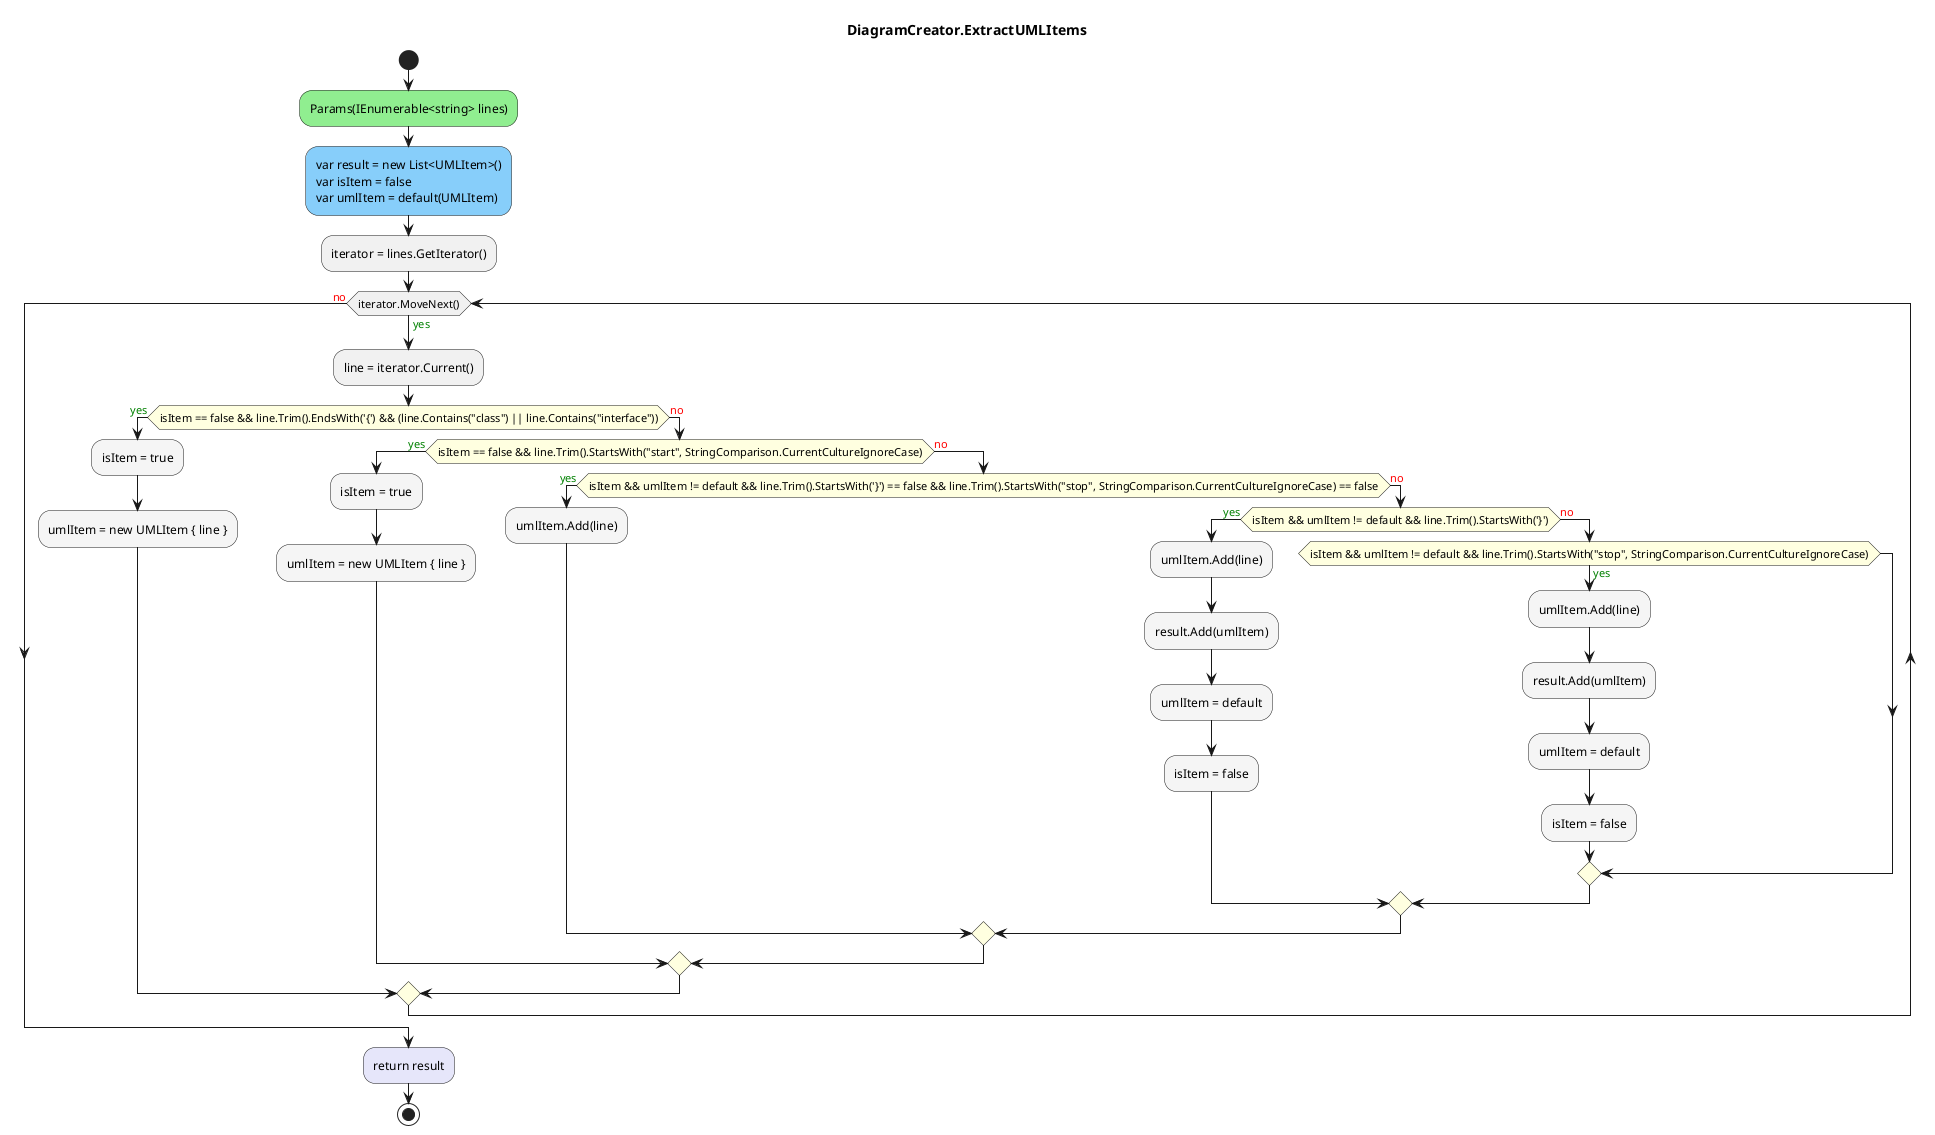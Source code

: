 @startuml DiagramCreator.ExtractUMLItems
title DiagramCreator.ExtractUMLItems
start
#LightGreen:Params(IEnumerable<string> lines);
#LightSkyBlue:var result = new List<UMLItem>()\nvar isItem = false\nvar umlItem = default(UMLItem);
:iterator = lines.GetIterator();
while (iterator.MoveNext()) is (<color:green>yes)
  :line = iterator.Current();
    #LightYellow:if (isItem == false && line.Trim().EndsWith('{') && (line.Contains("class") || line.Contains("interface"))) then (<color:green>yes)
      #WhiteSmoke:isItem = true;
      #WhiteSmoke:umlItem = new UMLItem { line };
      else (<color:red>no)
        #LightYellow:if (isItem == false && line.Trim().StartsWith("start", StringComparison.CurrentCultureIgnoreCase)) then (<color:green>yes)
          #WhiteSmoke:isItem = true;
          #WhiteSmoke:umlItem = new UMLItem { line };
          else (<color:red>no)
            #LightYellow:if (isItem && umlItem != default && line.Trim().StartsWith('}') == false && line.Trim().StartsWith("stop", StringComparison.CurrentCultureIgnoreCase) == false) then (<color:green>yes)
              #WhiteSmoke:umlItem.Add(line);
              else (<color:red>no)
                #LightYellow:if (isItem && umlItem != default && line.Trim().StartsWith('}')) then (<color:green>yes)
                  #WhiteSmoke:umlItem.Add(line);
                  #WhiteSmoke:result.Add(umlItem);
                  #WhiteSmoke:umlItem = default;
                  #WhiteSmoke:isItem = false;
                  else (<color:red>no)
                    #LightYellow:if (isItem && umlItem != default && line.Trim().StartsWith("stop", StringComparison.CurrentCultureIgnoreCase)) then (<color:green>yes)
                      #WhiteSmoke:umlItem.Add(line);
                      #WhiteSmoke:result.Add(umlItem);
                      #WhiteSmoke:umlItem = default;
                      #WhiteSmoke:isItem = false;
                    endif
                endif
            endif
        endif
    endif
endwhile (<color:red>no)
#Lavender:return result;
stop
@enduml
